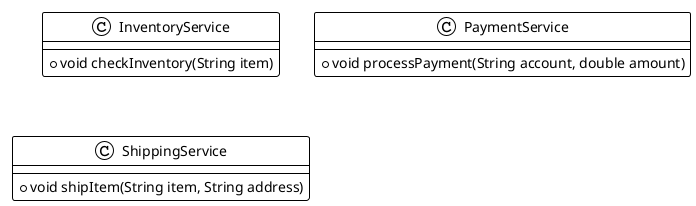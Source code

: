 @startuml
!theme plain
class InventoryService {
    +void checkInventory(String item)
}

class PaymentService {
    +void processPayment(String account, double amount)
}

class ShippingService {
    +void shipItem(String item, String address)
}
@enduml
